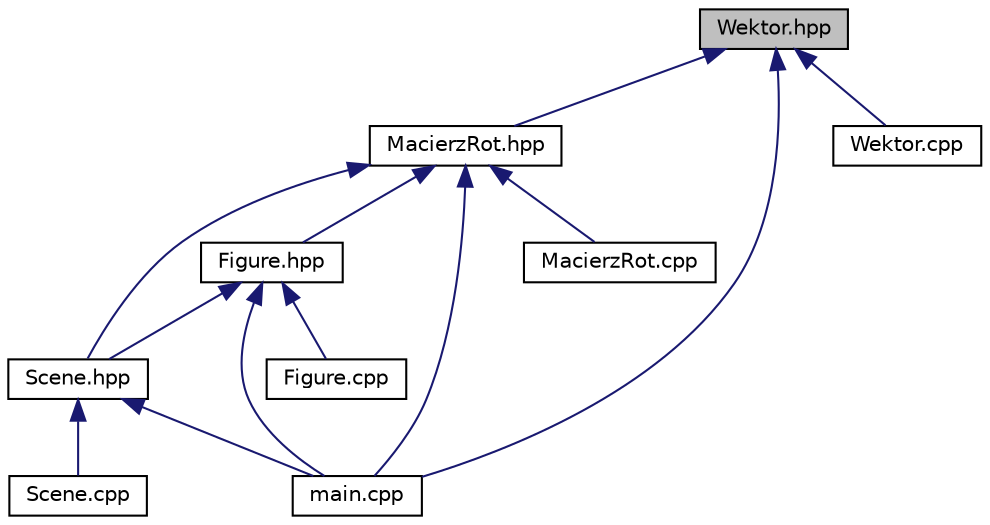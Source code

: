 digraph "Wektor.hpp"
{
 // LATEX_PDF_SIZE
  edge [fontname="Helvetica",fontsize="10",labelfontname="Helvetica",labelfontsize="10"];
  node [fontname="Helvetica",fontsize="10",shape=record];
  Node1 [label="Wektor.hpp",height=0.2,width=0.4,color="black", fillcolor="grey75", style="filled", fontcolor="black",tooltip="Definicja klasy szablonowej Wektor."];
  Node1 -> Node2 [dir="back",color="midnightblue",fontsize="10",style="solid",fontname="Helvetica"];
  Node2 [label="MacierzRot.hpp",height=0.2,width=0.4,color="black", fillcolor="white", style="filled",URL="$_macierz_rot_8hpp.html",tooltip="Definicja klasy MacierzRot(Macierz Rotacji)"];
  Node2 -> Node3 [dir="back",color="midnightblue",fontsize="10",style="solid",fontname="Helvetica"];
  Node3 [label="Figure.hpp",height=0.2,width=0.4,color="black", fillcolor="white", style="filled",URL="$_figure_8hpp.html",tooltip="Definicja klasy Figure."];
  Node3 -> Node4 [dir="back",color="midnightblue",fontsize="10",style="solid",fontname="Helvetica"];
  Node4 [label="Scene.hpp",height=0.2,width=0.4,color="black", fillcolor="white", style="filled",URL="$_scene_8hpp.html",tooltip="Definicja klasy Scena."];
  Node4 -> Node5 [dir="back",color="midnightblue",fontsize="10",style="solid",fontname="Helvetica"];
  Node5 [label="main.cpp",height=0.2,width=0.4,color="black", fillcolor="white", style="filled",URL="$main_8cpp.html",tooltip=" "];
  Node4 -> Node6 [dir="back",color="midnightblue",fontsize="10",style="solid",fontname="Helvetica"];
  Node6 [label="Scene.cpp",height=0.2,width=0.4,color="black", fillcolor="white", style="filled",URL="$_scene_8cpp.html",tooltip=" "];
  Node3 -> Node7 [dir="back",color="midnightblue",fontsize="10",style="solid",fontname="Helvetica"];
  Node7 [label="Figure.cpp",height=0.2,width=0.4,color="black", fillcolor="white", style="filled",URL="$_figure_8cpp.html",tooltip=" "];
  Node3 -> Node5 [dir="back",color="midnightblue",fontsize="10",style="solid",fontname="Helvetica"];
  Node2 -> Node4 [dir="back",color="midnightblue",fontsize="10",style="solid",fontname="Helvetica"];
  Node2 -> Node8 [dir="back",color="midnightblue",fontsize="10",style="solid",fontname="Helvetica"];
  Node8 [label="MacierzRot.cpp",height=0.2,width=0.4,color="black", fillcolor="white", style="filled",URL="$_macierz_rot_8cpp.html",tooltip=" "];
  Node2 -> Node5 [dir="back",color="midnightblue",fontsize="10",style="solid",fontname="Helvetica"];
  Node1 -> Node5 [dir="back",color="midnightblue",fontsize="10",style="solid",fontname="Helvetica"];
  Node1 -> Node9 [dir="back",color="midnightblue",fontsize="10",style="solid",fontname="Helvetica"];
  Node9 [label="Wektor.cpp",height=0.2,width=0.4,color="black", fillcolor="white", style="filled",URL="$_wektor_8cpp.html",tooltip=" "];
}
